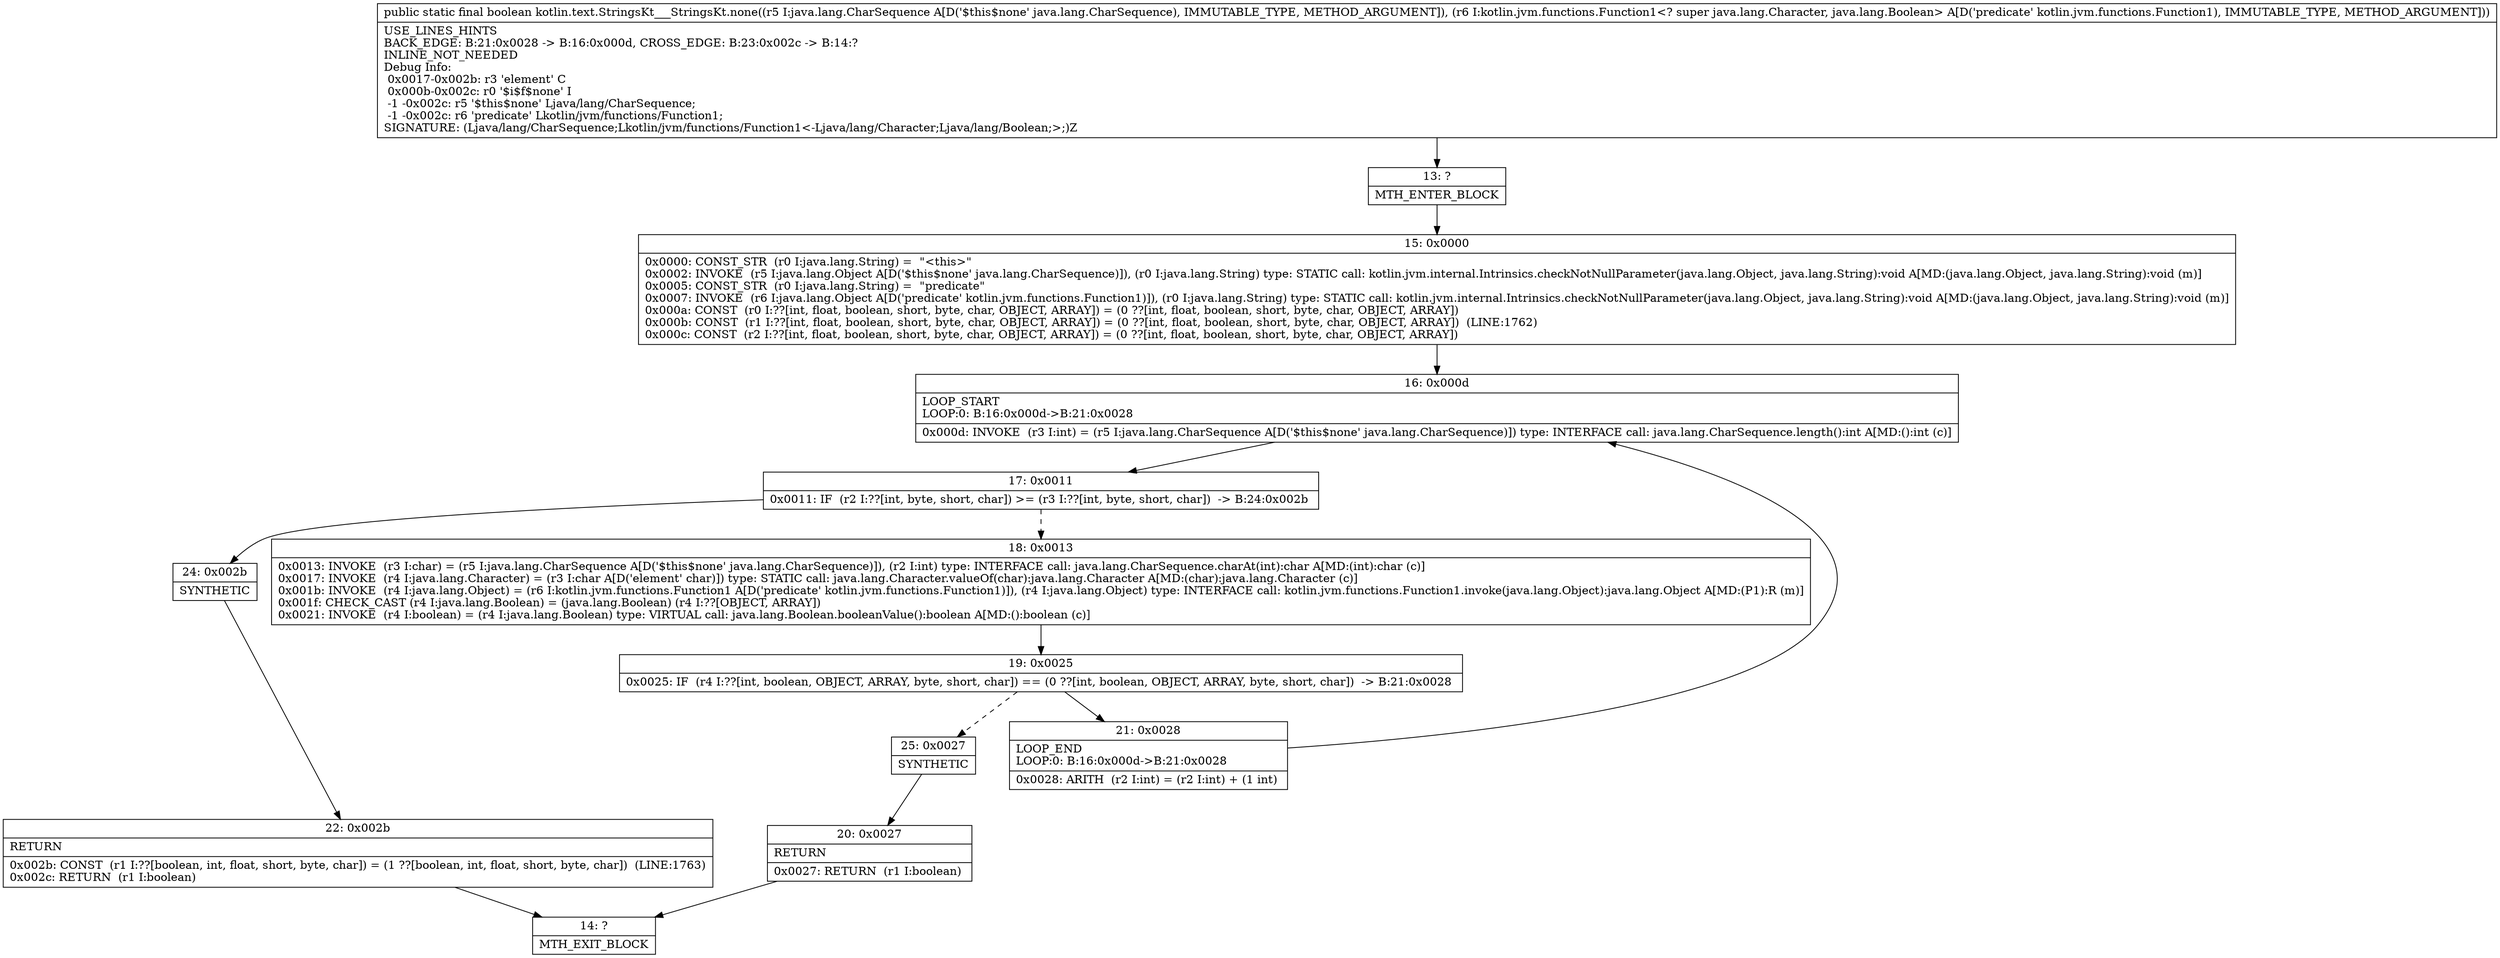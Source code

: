 digraph "CFG forkotlin.text.StringsKt___StringsKt.none(Ljava\/lang\/CharSequence;Lkotlin\/jvm\/functions\/Function1;)Z" {
Node_13 [shape=record,label="{13\:\ ?|MTH_ENTER_BLOCK\l}"];
Node_15 [shape=record,label="{15\:\ 0x0000|0x0000: CONST_STR  (r0 I:java.lang.String) =  \"\<this\>\" \l0x0002: INVOKE  (r5 I:java.lang.Object A[D('$this$none' java.lang.CharSequence)]), (r0 I:java.lang.String) type: STATIC call: kotlin.jvm.internal.Intrinsics.checkNotNullParameter(java.lang.Object, java.lang.String):void A[MD:(java.lang.Object, java.lang.String):void (m)]\l0x0005: CONST_STR  (r0 I:java.lang.String) =  \"predicate\" \l0x0007: INVOKE  (r6 I:java.lang.Object A[D('predicate' kotlin.jvm.functions.Function1)]), (r0 I:java.lang.String) type: STATIC call: kotlin.jvm.internal.Intrinsics.checkNotNullParameter(java.lang.Object, java.lang.String):void A[MD:(java.lang.Object, java.lang.String):void (m)]\l0x000a: CONST  (r0 I:??[int, float, boolean, short, byte, char, OBJECT, ARRAY]) = (0 ??[int, float, boolean, short, byte, char, OBJECT, ARRAY]) \l0x000b: CONST  (r1 I:??[int, float, boolean, short, byte, char, OBJECT, ARRAY]) = (0 ??[int, float, boolean, short, byte, char, OBJECT, ARRAY])  (LINE:1762)\l0x000c: CONST  (r2 I:??[int, float, boolean, short, byte, char, OBJECT, ARRAY]) = (0 ??[int, float, boolean, short, byte, char, OBJECT, ARRAY]) \l}"];
Node_16 [shape=record,label="{16\:\ 0x000d|LOOP_START\lLOOP:0: B:16:0x000d\-\>B:21:0x0028\l|0x000d: INVOKE  (r3 I:int) = (r5 I:java.lang.CharSequence A[D('$this$none' java.lang.CharSequence)]) type: INTERFACE call: java.lang.CharSequence.length():int A[MD:():int (c)]\l}"];
Node_17 [shape=record,label="{17\:\ 0x0011|0x0011: IF  (r2 I:??[int, byte, short, char]) \>= (r3 I:??[int, byte, short, char])  \-\> B:24:0x002b \l}"];
Node_18 [shape=record,label="{18\:\ 0x0013|0x0013: INVOKE  (r3 I:char) = (r5 I:java.lang.CharSequence A[D('$this$none' java.lang.CharSequence)]), (r2 I:int) type: INTERFACE call: java.lang.CharSequence.charAt(int):char A[MD:(int):char (c)]\l0x0017: INVOKE  (r4 I:java.lang.Character) = (r3 I:char A[D('element' char)]) type: STATIC call: java.lang.Character.valueOf(char):java.lang.Character A[MD:(char):java.lang.Character (c)]\l0x001b: INVOKE  (r4 I:java.lang.Object) = (r6 I:kotlin.jvm.functions.Function1 A[D('predicate' kotlin.jvm.functions.Function1)]), (r4 I:java.lang.Object) type: INTERFACE call: kotlin.jvm.functions.Function1.invoke(java.lang.Object):java.lang.Object A[MD:(P1):R (m)]\l0x001f: CHECK_CAST (r4 I:java.lang.Boolean) = (java.lang.Boolean) (r4 I:??[OBJECT, ARRAY]) \l0x0021: INVOKE  (r4 I:boolean) = (r4 I:java.lang.Boolean) type: VIRTUAL call: java.lang.Boolean.booleanValue():boolean A[MD:():boolean (c)]\l}"];
Node_19 [shape=record,label="{19\:\ 0x0025|0x0025: IF  (r4 I:??[int, boolean, OBJECT, ARRAY, byte, short, char]) == (0 ??[int, boolean, OBJECT, ARRAY, byte, short, char])  \-\> B:21:0x0028 \l}"];
Node_21 [shape=record,label="{21\:\ 0x0028|LOOP_END\lLOOP:0: B:16:0x000d\-\>B:21:0x0028\l|0x0028: ARITH  (r2 I:int) = (r2 I:int) + (1 int) \l}"];
Node_25 [shape=record,label="{25\:\ 0x0027|SYNTHETIC\l}"];
Node_20 [shape=record,label="{20\:\ 0x0027|RETURN\l|0x0027: RETURN  (r1 I:boolean) \l}"];
Node_14 [shape=record,label="{14\:\ ?|MTH_EXIT_BLOCK\l}"];
Node_24 [shape=record,label="{24\:\ 0x002b|SYNTHETIC\l}"];
Node_22 [shape=record,label="{22\:\ 0x002b|RETURN\l|0x002b: CONST  (r1 I:??[boolean, int, float, short, byte, char]) = (1 ??[boolean, int, float, short, byte, char])  (LINE:1763)\l0x002c: RETURN  (r1 I:boolean) \l}"];
MethodNode[shape=record,label="{public static final boolean kotlin.text.StringsKt___StringsKt.none((r5 I:java.lang.CharSequence A[D('$this$none' java.lang.CharSequence), IMMUTABLE_TYPE, METHOD_ARGUMENT]), (r6 I:kotlin.jvm.functions.Function1\<? super java.lang.Character, java.lang.Boolean\> A[D('predicate' kotlin.jvm.functions.Function1), IMMUTABLE_TYPE, METHOD_ARGUMENT]))  | USE_LINES_HINTS\lBACK_EDGE: B:21:0x0028 \-\> B:16:0x000d, CROSS_EDGE: B:23:0x002c \-\> B:14:?\lINLINE_NOT_NEEDED\lDebug Info:\l  0x0017\-0x002b: r3 'element' C\l  0x000b\-0x002c: r0 '$i$f$none' I\l  \-1 \-0x002c: r5 '$this$none' Ljava\/lang\/CharSequence;\l  \-1 \-0x002c: r6 'predicate' Lkotlin\/jvm\/functions\/Function1;\lSIGNATURE: (Ljava\/lang\/CharSequence;Lkotlin\/jvm\/functions\/Function1\<\-Ljava\/lang\/Character;Ljava\/lang\/Boolean;\>;)Z\l}"];
MethodNode -> Node_13;Node_13 -> Node_15;
Node_15 -> Node_16;
Node_16 -> Node_17;
Node_17 -> Node_18[style=dashed];
Node_17 -> Node_24;
Node_18 -> Node_19;
Node_19 -> Node_21;
Node_19 -> Node_25[style=dashed];
Node_21 -> Node_16;
Node_25 -> Node_20;
Node_20 -> Node_14;
Node_24 -> Node_22;
Node_22 -> Node_14;
}

